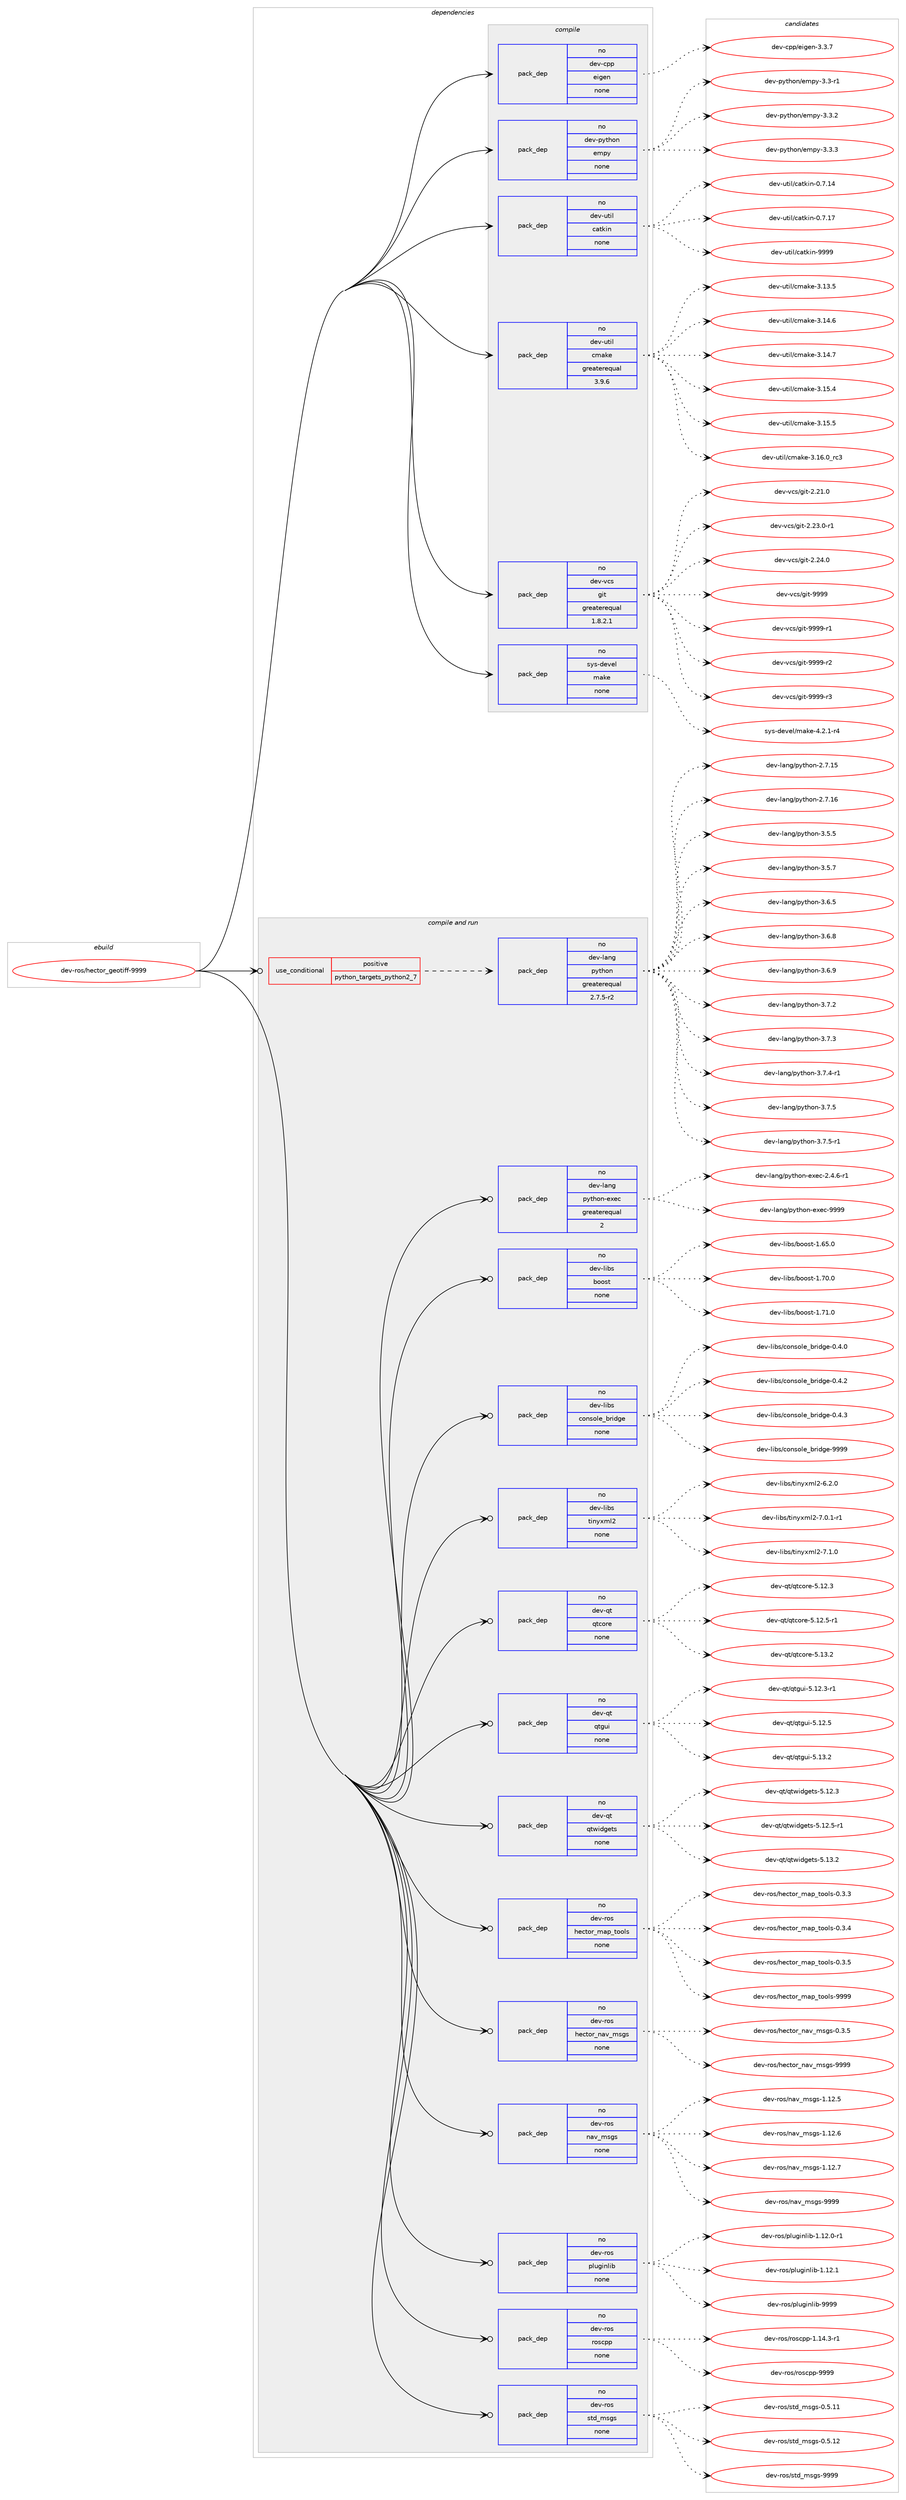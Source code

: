 digraph prolog {

# *************
# Graph options
# *************

newrank=true;
concentrate=true;
compound=true;
graph [rankdir=LR,fontname=Helvetica,fontsize=10,ranksep=1.5];#, ranksep=2.5, nodesep=0.2];
edge  [arrowhead=vee];
node  [fontname=Helvetica,fontsize=10];

# **********
# The ebuild
# **********

subgraph cluster_leftcol {
color=gray;
rank=same;
label=<<i>ebuild</i>>;
id [label="dev-ros/hector_geotiff-9999", color=red, width=4, href="../dev-ros/hector_geotiff-9999.svg"];
}

# ****************
# The dependencies
# ****************

subgraph cluster_midcol {
color=gray;
label=<<i>dependencies</i>>;
subgraph cluster_compile {
fillcolor="#eeeeee";
style=filled;
label=<<i>compile</i>>;
subgraph pack488175 {
dependency653527 [label=<<TABLE BORDER="0" CELLBORDER="1" CELLSPACING="0" CELLPADDING="4" WIDTH="220"><TR><TD ROWSPAN="6" CELLPADDING="30">pack_dep</TD></TR><TR><TD WIDTH="110">no</TD></TR><TR><TD>dev-cpp</TD></TR><TR><TD>eigen</TD></TR><TR><TD>none</TD></TR><TR><TD></TD></TR></TABLE>>, shape=none, color=blue];
}
id:e -> dependency653527:w [weight=20,style="solid",arrowhead="vee"];
subgraph pack488176 {
dependency653528 [label=<<TABLE BORDER="0" CELLBORDER="1" CELLSPACING="0" CELLPADDING="4" WIDTH="220"><TR><TD ROWSPAN="6" CELLPADDING="30">pack_dep</TD></TR><TR><TD WIDTH="110">no</TD></TR><TR><TD>dev-python</TD></TR><TR><TD>empy</TD></TR><TR><TD>none</TD></TR><TR><TD></TD></TR></TABLE>>, shape=none, color=blue];
}
id:e -> dependency653528:w [weight=20,style="solid",arrowhead="vee"];
subgraph pack488177 {
dependency653529 [label=<<TABLE BORDER="0" CELLBORDER="1" CELLSPACING="0" CELLPADDING="4" WIDTH="220"><TR><TD ROWSPAN="6" CELLPADDING="30">pack_dep</TD></TR><TR><TD WIDTH="110">no</TD></TR><TR><TD>dev-util</TD></TR><TR><TD>catkin</TD></TR><TR><TD>none</TD></TR><TR><TD></TD></TR></TABLE>>, shape=none, color=blue];
}
id:e -> dependency653529:w [weight=20,style="solid",arrowhead="vee"];
subgraph pack488178 {
dependency653530 [label=<<TABLE BORDER="0" CELLBORDER="1" CELLSPACING="0" CELLPADDING="4" WIDTH="220"><TR><TD ROWSPAN="6" CELLPADDING="30">pack_dep</TD></TR><TR><TD WIDTH="110">no</TD></TR><TR><TD>dev-util</TD></TR><TR><TD>cmake</TD></TR><TR><TD>greaterequal</TD></TR><TR><TD>3.9.6</TD></TR></TABLE>>, shape=none, color=blue];
}
id:e -> dependency653530:w [weight=20,style="solid",arrowhead="vee"];
subgraph pack488179 {
dependency653531 [label=<<TABLE BORDER="0" CELLBORDER="1" CELLSPACING="0" CELLPADDING="4" WIDTH="220"><TR><TD ROWSPAN="6" CELLPADDING="30">pack_dep</TD></TR><TR><TD WIDTH="110">no</TD></TR><TR><TD>dev-vcs</TD></TR><TR><TD>git</TD></TR><TR><TD>greaterequal</TD></TR><TR><TD>1.8.2.1</TD></TR></TABLE>>, shape=none, color=blue];
}
id:e -> dependency653531:w [weight=20,style="solid",arrowhead="vee"];
subgraph pack488180 {
dependency653532 [label=<<TABLE BORDER="0" CELLBORDER="1" CELLSPACING="0" CELLPADDING="4" WIDTH="220"><TR><TD ROWSPAN="6" CELLPADDING="30">pack_dep</TD></TR><TR><TD WIDTH="110">no</TD></TR><TR><TD>sys-devel</TD></TR><TR><TD>make</TD></TR><TR><TD>none</TD></TR><TR><TD></TD></TR></TABLE>>, shape=none, color=blue];
}
id:e -> dependency653532:w [weight=20,style="solid",arrowhead="vee"];
}
subgraph cluster_compileandrun {
fillcolor="#eeeeee";
style=filled;
label=<<i>compile and run</i>>;
subgraph cond153446 {
dependency653533 [label=<<TABLE BORDER="0" CELLBORDER="1" CELLSPACING="0" CELLPADDING="4"><TR><TD ROWSPAN="3" CELLPADDING="10">use_conditional</TD></TR><TR><TD>positive</TD></TR><TR><TD>python_targets_python2_7</TD></TR></TABLE>>, shape=none, color=red];
subgraph pack488181 {
dependency653534 [label=<<TABLE BORDER="0" CELLBORDER="1" CELLSPACING="0" CELLPADDING="4" WIDTH="220"><TR><TD ROWSPAN="6" CELLPADDING="30">pack_dep</TD></TR><TR><TD WIDTH="110">no</TD></TR><TR><TD>dev-lang</TD></TR><TR><TD>python</TD></TR><TR><TD>greaterequal</TD></TR><TR><TD>2.7.5-r2</TD></TR></TABLE>>, shape=none, color=blue];
}
dependency653533:e -> dependency653534:w [weight=20,style="dashed",arrowhead="vee"];
}
id:e -> dependency653533:w [weight=20,style="solid",arrowhead="odotvee"];
subgraph pack488182 {
dependency653535 [label=<<TABLE BORDER="0" CELLBORDER="1" CELLSPACING="0" CELLPADDING="4" WIDTH="220"><TR><TD ROWSPAN="6" CELLPADDING="30">pack_dep</TD></TR><TR><TD WIDTH="110">no</TD></TR><TR><TD>dev-lang</TD></TR><TR><TD>python-exec</TD></TR><TR><TD>greaterequal</TD></TR><TR><TD>2</TD></TR></TABLE>>, shape=none, color=blue];
}
id:e -> dependency653535:w [weight=20,style="solid",arrowhead="odotvee"];
subgraph pack488183 {
dependency653536 [label=<<TABLE BORDER="0" CELLBORDER="1" CELLSPACING="0" CELLPADDING="4" WIDTH="220"><TR><TD ROWSPAN="6" CELLPADDING="30">pack_dep</TD></TR><TR><TD WIDTH="110">no</TD></TR><TR><TD>dev-libs</TD></TR><TR><TD>boost</TD></TR><TR><TD>none</TD></TR><TR><TD></TD></TR></TABLE>>, shape=none, color=blue];
}
id:e -> dependency653536:w [weight=20,style="solid",arrowhead="odotvee"];
subgraph pack488184 {
dependency653537 [label=<<TABLE BORDER="0" CELLBORDER="1" CELLSPACING="0" CELLPADDING="4" WIDTH="220"><TR><TD ROWSPAN="6" CELLPADDING="30">pack_dep</TD></TR><TR><TD WIDTH="110">no</TD></TR><TR><TD>dev-libs</TD></TR><TR><TD>console_bridge</TD></TR><TR><TD>none</TD></TR><TR><TD></TD></TR></TABLE>>, shape=none, color=blue];
}
id:e -> dependency653537:w [weight=20,style="solid",arrowhead="odotvee"];
subgraph pack488185 {
dependency653538 [label=<<TABLE BORDER="0" CELLBORDER="1" CELLSPACING="0" CELLPADDING="4" WIDTH="220"><TR><TD ROWSPAN="6" CELLPADDING="30">pack_dep</TD></TR><TR><TD WIDTH="110">no</TD></TR><TR><TD>dev-libs</TD></TR><TR><TD>tinyxml2</TD></TR><TR><TD>none</TD></TR><TR><TD></TD></TR></TABLE>>, shape=none, color=blue];
}
id:e -> dependency653538:w [weight=20,style="solid",arrowhead="odotvee"];
subgraph pack488186 {
dependency653539 [label=<<TABLE BORDER="0" CELLBORDER="1" CELLSPACING="0" CELLPADDING="4" WIDTH="220"><TR><TD ROWSPAN="6" CELLPADDING="30">pack_dep</TD></TR><TR><TD WIDTH="110">no</TD></TR><TR><TD>dev-qt</TD></TR><TR><TD>qtcore</TD></TR><TR><TD>none</TD></TR><TR><TD></TD></TR></TABLE>>, shape=none, color=blue];
}
id:e -> dependency653539:w [weight=20,style="solid",arrowhead="odotvee"];
subgraph pack488187 {
dependency653540 [label=<<TABLE BORDER="0" CELLBORDER="1" CELLSPACING="0" CELLPADDING="4" WIDTH="220"><TR><TD ROWSPAN="6" CELLPADDING="30">pack_dep</TD></TR><TR><TD WIDTH="110">no</TD></TR><TR><TD>dev-qt</TD></TR><TR><TD>qtgui</TD></TR><TR><TD>none</TD></TR><TR><TD></TD></TR></TABLE>>, shape=none, color=blue];
}
id:e -> dependency653540:w [weight=20,style="solid",arrowhead="odotvee"];
subgraph pack488188 {
dependency653541 [label=<<TABLE BORDER="0" CELLBORDER="1" CELLSPACING="0" CELLPADDING="4" WIDTH="220"><TR><TD ROWSPAN="6" CELLPADDING="30">pack_dep</TD></TR><TR><TD WIDTH="110">no</TD></TR><TR><TD>dev-qt</TD></TR><TR><TD>qtwidgets</TD></TR><TR><TD>none</TD></TR><TR><TD></TD></TR></TABLE>>, shape=none, color=blue];
}
id:e -> dependency653541:w [weight=20,style="solid",arrowhead="odotvee"];
subgraph pack488189 {
dependency653542 [label=<<TABLE BORDER="0" CELLBORDER="1" CELLSPACING="0" CELLPADDING="4" WIDTH="220"><TR><TD ROWSPAN="6" CELLPADDING="30">pack_dep</TD></TR><TR><TD WIDTH="110">no</TD></TR><TR><TD>dev-ros</TD></TR><TR><TD>hector_map_tools</TD></TR><TR><TD>none</TD></TR><TR><TD></TD></TR></TABLE>>, shape=none, color=blue];
}
id:e -> dependency653542:w [weight=20,style="solid",arrowhead="odotvee"];
subgraph pack488190 {
dependency653543 [label=<<TABLE BORDER="0" CELLBORDER="1" CELLSPACING="0" CELLPADDING="4" WIDTH="220"><TR><TD ROWSPAN="6" CELLPADDING="30">pack_dep</TD></TR><TR><TD WIDTH="110">no</TD></TR><TR><TD>dev-ros</TD></TR><TR><TD>hector_nav_msgs</TD></TR><TR><TD>none</TD></TR><TR><TD></TD></TR></TABLE>>, shape=none, color=blue];
}
id:e -> dependency653543:w [weight=20,style="solid",arrowhead="odotvee"];
subgraph pack488191 {
dependency653544 [label=<<TABLE BORDER="0" CELLBORDER="1" CELLSPACING="0" CELLPADDING="4" WIDTH="220"><TR><TD ROWSPAN="6" CELLPADDING="30">pack_dep</TD></TR><TR><TD WIDTH="110">no</TD></TR><TR><TD>dev-ros</TD></TR><TR><TD>nav_msgs</TD></TR><TR><TD>none</TD></TR><TR><TD></TD></TR></TABLE>>, shape=none, color=blue];
}
id:e -> dependency653544:w [weight=20,style="solid",arrowhead="odotvee"];
subgraph pack488192 {
dependency653545 [label=<<TABLE BORDER="0" CELLBORDER="1" CELLSPACING="0" CELLPADDING="4" WIDTH="220"><TR><TD ROWSPAN="6" CELLPADDING="30">pack_dep</TD></TR><TR><TD WIDTH="110">no</TD></TR><TR><TD>dev-ros</TD></TR><TR><TD>pluginlib</TD></TR><TR><TD>none</TD></TR><TR><TD></TD></TR></TABLE>>, shape=none, color=blue];
}
id:e -> dependency653545:w [weight=20,style="solid",arrowhead="odotvee"];
subgraph pack488193 {
dependency653546 [label=<<TABLE BORDER="0" CELLBORDER="1" CELLSPACING="0" CELLPADDING="4" WIDTH="220"><TR><TD ROWSPAN="6" CELLPADDING="30">pack_dep</TD></TR><TR><TD WIDTH="110">no</TD></TR><TR><TD>dev-ros</TD></TR><TR><TD>roscpp</TD></TR><TR><TD>none</TD></TR><TR><TD></TD></TR></TABLE>>, shape=none, color=blue];
}
id:e -> dependency653546:w [weight=20,style="solid",arrowhead="odotvee"];
subgraph pack488194 {
dependency653547 [label=<<TABLE BORDER="0" CELLBORDER="1" CELLSPACING="0" CELLPADDING="4" WIDTH="220"><TR><TD ROWSPAN="6" CELLPADDING="30">pack_dep</TD></TR><TR><TD WIDTH="110">no</TD></TR><TR><TD>dev-ros</TD></TR><TR><TD>std_msgs</TD></TR><TR><TD>none</TD></TR><TR><TD></TD></TR></TABLE>>, shape=none, color=blue];
}
id:e -> dependency653547:w [weight=20,style="solid",arrowhead="odotvee"];
}
subgraph cluster_run {
fillcolor="#eeeeee";
style=filled;
label=<<i>run</i>>;
}
}

# **************
# The candidates
# **************

subgraph cluster_choices {
rank=same;
color=gray;
label=<<i>candidates</i>>;

subgraph choice488175 {
color=black;
nodesep=1;
choice100101118459911211247101105103101110455146514655 [label="dev-cpp/eigen-3.3.7", color=red, width=4,href="../dev-cpp/eigen-3.3.7.svg"];
dependency653527:e -> choice100101118459911211247101105103101110455146514655:w [style=dotted,weight="100"];
}
subgraph choice488176 {
color=black;
nodesep=1;
choice1001011184511212111610411111047101109112121455146514511449 [label="dev-python/empy-3.3-r1", color=red, width=4,href="../dev-python/empy-3.3-r1.svg"];
choice1001011184511212111610411111047101109112121455146514650 [label="dev-python/empy-3.3.2", color=red, width=4,href="../dev-python/empy-3.3.2.svg"];
choice1001011184511212111610411111047101109112121455146514651 [label="dev-python/empy-3.3.3", color=red, width=4,href="../dev-python/empy-3.3.3.svg"];
dependency653528:e -> choice1001011184511212111610411111047101109112121455146514511449:w [style=dotted,weight="100"];
dependency653528:e -> choice1001011184511212111610411111047101109112121455146514650:w [style=dotted,weight="100"];
dependency653528:e -> choice1001011184511212111610411111047101109112121455146514651:w [style=dotted,weight="100"];
}
subgraph choice488177 {
color=black;
nodesep=1;
choice1001011184511711610510847999711610710511045484655464952 [label="dev-util/catkin-0.7.14", color=red, width=4,href="../dev-util/catkin-0.7.14.svg"];
choice1001011184511711610510847999711610710511045484655464955 [label="dev-util/catkin-0.7.17", color=red, width=4,href="../dev-util/catkin-0.7.17.svg"];
choice100101118451171161051084799971161071051104557575757 [label="dev-util/catkin-9999", color=red, width=4,href="../dev-util/catkin-9999.svg"];
dependency653529:e -> choice1001011184511711610510847999711610710511045484655464952:w [style=dotted,weight="100"];
dependency653529:e -> choice1001011184511711610510847999711610710511045484655464955:w [style=dotted,weight="100"];
dependency653529:e -> choice100101118451171161051084799971161071051104557575757:w [style=dotted,weight="100"];
}
subgraph choice488178 {
color=black;
nodesep=1;
choice1001011184511711610510847991099710710145514649514653 [label="dev-util/cmake-3.13.5", color=red, width=4,href="../dev-util/cmake-3.13.5.svg"];
choice1001011184511711610510847991099710710145514649524654 [label="dev-util/cmake-3.14.6", color=red, width=4,href="../dev-util/cmake-3.14.6.svg"];
choice1001011184511711610510847991099710710145514649524655 [label="dev-util/cmake-3.14.7", color=red, width=4,href="../dev-util/cmake-3.14.7.svg"];
choice1001011184511711610510847991099710710145514649534652 [label="dev-util/cmake-3.15.4", color=red, width=4,href="../dev-util/cmake-3.15.4.svg"];
choice1001011184511711610510847991099710710145514649534653 [label="dev-util/cmake-3.15.5", color=red, width=4,href="../dev-util/cmake-3.15.5.svg"];
choice1001011184511711610510847991099710710145514649544648951149951 [label="dev-util/cmake-3.16.0_rc3", color=red, width=4,href="../dev-util/cmake-3.16.0_rc3.svg"];
dependency653530:e -> choice1001011184511711610510847991099710710145514649514653:w [style=dotted,weight="100"];
dependency653530:e -> choice1001011184511711610510847991099710710145514649524654:w [style=dotted,weight="100"];
dependency653530:e -> choice1001011184511711610510847991099710710145514649524655:w [style=dotted,weight="100"];
dependency653530:e -> choice1001011184511711610510847991099710710145514649534652:w [style=dotted,weight="100"];
dependency653530:e -> choice1001011184511711610510847991099710710145514649534653:w [style=dotted,weight="100"];
dependency653530:e -> choice1001011184511711610510847991099710710145514649544648951149951:w [style=dotted,weight="100"];
}
subgraph choice488179 {
color=black;
nodesep=1;
choice10010111845118991154710310511645504650494648 [label="dev-vcs/git-2.21.0", color=red, width=4,href="../dev-vcs/git-2.21.0.svg"];
choice100101118451189911547103105116455046505146484511449 [label="dev-vcs/git-2.23.0-r1", color=red, width=4,href="../dev-vcs/git-2.23.0-r1.svg"];
choice10010111845118991154710310511645504650524648 [label="dev-vcs/git-2.24.0", color=red, width=4,href="../dev-vcs/git-2.24.0.svg"];
choice1001011184511899115471031051164557575757 [label="dev-vcs/git-9999", color=red, width=4,href="../dev-vcs/git-9999.svg"];
choice10010111845118991154710310511645575757574511449 [label="dev-vcs/git-9999-r1", color=red, width=4,href="../dev-vcs/git-9999-r1.svg"];
choice10010111845118991154710310511645575757574511450 [label="dev-vcs/git-9999-r2", color=red, width=4,href="../dev-vcs/git-9999-r2.svg"];
choice10010111845118991154710310511645575757574511451 [label="dev-vcs/git-9999-r3", color=red, width=4,href="../dev-vcs/git-9999-r3.svg"];
dependency653531:e -> choice10010111845118991154710310511645504650494648:w [style=dotted,weight="100"];
dependency653531:e -> choice100101118451189911547103105116455046505146484511449:w [style=dotted,weight="100"];
dependency653531:e -> choice10010111845118991154710310511645504650524648:w [style=dotted,weight="100"];
dependency653531:e -> choice1001011184511899115471031051164557575757:w [style=dotted,weight="100"];
dependency653531:e -> choice10010111845118991154710310511645575757574511449:w [style=dotted,weight="100"];
dependency653531:e -> choice10010111845118991154710310511645575757574511450:w [style=dotted,weight="100"];
dependency653531:e -> choice10010111845118991154710310511645575757574511451:w [style=dotted,weight="100"];
}
subgraph choice488180 {
color=black;
nodesep=1;
choice1151211154510010111810110847109971071014552465046494511452 [label="sys-devel/make-4.2.1-r4", color=red, width=4,href="../sys-devel/make-4.2.1-r4.svg"];
dependency653532:e -> choice1151211154510010111810110847109971071014552465046494511452:w [style=dotted,weight="100"];
}
subgraph choice488181 {
color=black;
nodesep=1;
choice10010111845108971101034711212111610411111045504655464953 [label="dev-lang/python-2.7.15", color=red, width=4,href="../dev-lang/python-2.7.15.svg"];
choice10010111845108971101034711212111610411111045504655464954 [label="dev-lang/python-2.7.16", color=red, width=4,href="../dev-lang/python-2.7.16.svg"];
choice100101118451089711010347112121116104111110455146534653 [label="dev-lang/python-3.5.5", color=red, width=4,href="../dev-lang/python-3.5.5.svg"];
choice100101118451089711010347112121116104111110455146534655 [label="dev-lang/python-3.5.7", color=red, width=4,href="../dev-lang/python-3.5.7.svg"];
choice100101118451089711010347112121116104111110455146544653 [label="dev-lang/python-3.6.5", color=red, width=4,href="../dev-lang/python-3.6.5.svg"];
choice100101118451089711010347112121116104111110455146544656 [label="dev-lang/python-3.6.8", color=red, width=4,href="../dev-lang/python-3.6.8.svg"];
choice100101118451089711010347112121116104111110455146544657 [label="dev-lang/python-3.6.9", color=red, width=4,href="../dev-lang/python-3.6.9.svg"];
choice100101118451089711010347112121116104111110455146554650 [label="dev-lang/python-3.7.2", color=red, width=4,href="../dev-lang/python-3.7.2.svg"];
choice100101118451089711010347112121116104111110455146554651 [label="dev-lang/python-3.7.3", color=red, width=4,href="../dev-lang/python-3.7.3.svg"];
choice1001011184510897110103471121211161041111104551465546524511449 [label="dev-lang/python-3.7.4-r1", color=red, width=4,href="../dev-lang/python-3.7.4-r1.svg"];
choice100101118451089711010347112121116104111110455146554653 [label="dev-lang/python-3.7.5", color=red, width=4,href="../dev-lang/python-3.7.5.svg"];
choice1001011184510897110103471121211161041111104551465546534511449 [label="dev-lang/python-3.7.5-r1", color=red, width=4,href="../dev-lang/python-3.7.5-r1.svg"];
dependency653534:e -> choice10010111845108971101034711212111610411111045504655464953:w [style=dotted,weight="100"];
dependency653534:e -> choice10010111845108971101034711212111610411111045504655464954:w [style=dotted,weight="100"];
dependency653534:e -> choice100101118451089711010347112121116104111110455146534653:w [style=dotted,weight="100"];
dependency653534:e -> choice100101118451089711010347112121116104111110455146534655:w [style=dotted,weight="100"];
dependency653534:e -> choice100101118451089711010347112121116104111110455146544653:w [style=dotted,weight="100"];
dependency653534:e -> choice100101118451089711010347112121116104111110455146544656:w [style=dotted,weight="100"];
dependency653534:e -> choice100101118451089711010347112121116104111110455146544657:w [style=dotted,weight="100"];
dependency653534:e -> choice100101118451089711010347112121116104111110455146554650:w [style=dotted,weight="100"];
dependency653534:e -> choice100101118451089711010347112121116104111110455146554651:w [style=dotted,weight="100"];
dependency653534:e -> choice1001011184510897110103471121211161041111104551465546524511449:w [style=dotted,weight="100"];
dependency653534:e -> choice100101118451089711010347112121116104111110455146554653:w [style=dotted,weight="100"];
dependency653534:e -> choice1001011184510897110103471121211161041111104551465546534511449:w [style=dotted,weight="100"];
}
subgraph choice488182 {
color=black;
nodesep=1;
choice10010111845108971101034711212111610411111045101120101994550465246544511449 [label="dev-lang/python-exec-2.4.6-r1", color=red, width=4,href="../dev-lang/python-exec-2.4.6-r1.svg"];
choice10010111845108971101034711212111610411111045101120101994557575757 [label="dev-lang/python-exec-9999", color=red, width=4,href="../dev-lang/python-exec-9999.svg"];
dependency653535:e -> choice10010111845108971101034711212111610411111045101120101994550465246544511449:w [style=dotted,weight="100"];
dependency653535:e -> choice10010111845108971101034711212111610411111045101120101994557575757:w [style=dotted,weight="100"];
}
subgraph choice488183 {
color=black;
nodesep=1;
choice1001011184510810598115479811111111511645494654534648 [label="dev-libs/boost-1.65.0", color=red, width=4,href="../dev-libs/boost-1.65.0.svg"];
choice1001011184510810598115479811111111511645494655484648 [label="dev-libs/boost-1.70.0", color=red, width=4,href="../dev-libs/boost-1.70.0.svg"];
choice1001011184510810598115479811111111511645494655494648 [label="dev-libs/boost-1.71.0", color=red, width=4,href="../dev-libs/boost-1.71.0.svg"];
dependency653536:e -> choice1001011184510810598115479811111111511645494654534648:w [style=dotted,weight="100"];
dependency653536:e -> choice1001011184510810598115479811111111511645494655484648:w [style=dotted,weight="100"];
dependency653536:e -> choice1001011184510810598115479811111111511645494655494648:w [style=dotted,weight="100"];
}
subgraph choice488184 {
color=black;
nodesep=1;
choice100101118451081059811547991111101151111081019598114105100103101454846524648 [label="dev-libs/console_bridge-0.4.0", color=red, width=4,href="../dev-libs/console_bridge-0.4.0.svg"];
choice100101118451081059811547991111101151111081019598114105100103101454846524650 [label="dev-libs/console_bridge-0.4.2", color=red, width=4,href="../dev-libs/console_bridge-0.4.2.svg"];
choice100101118451081059811547991111101151111081019598114105100103101454846524651 [label="dev-libs/console_bridge-0.4.3", color=red, width=4,href="../dev-libs/console_bridge-0.4.3.svg"];
choice1001011184510810598115479911111011511110810195981141051001031014557575757 [label="dev-libs/console_bridge-9999", color=red, width=4,href="../dev-libs/console_bridge-9999.svg"];
dependency653537:e -> choice100101118451081059811547991111101151111081019598114105100103101454846524648:w [style=dotted,weight="100"];
dependency653537:e -> choice100101118451081059811547991111101151111081019598114105100103101454846524650:w [style=dotted,weight="100"];
dependency653537:e -> choice100101118451081059811547991111101151111081019598114105100103101454846524651:w [style=dotted,weight="100"];
dependency653537:e -> choice1001011184510810598115479911111011511110810195981141051001031014557575757:w [style=dotted,weight="100"];
}
subgraph choice488185 {
color=black;
nodesep=1;
choice10010111845108105981154711610511012112010910850455446504648 [label="dev-libs/tinyxml2-6.2.0", color=red, width=4,href="../dev-libs/tinyxml2-6.2.0.svg"];
choice100101118451081059811547116105110121120109108504555464846494511449 [label="dev-libs/tinyxml2-7.0.1-r1", color=red, width=4,href="../dev-libs/tinyxml2-7.0.1-r1.svg"];
choice10010111845108105981154711610511012112010910850455546494648 [label="dev-libs/tinyxml2-7.1.0", color=red, width=4,href="../dev-libs/tinyxml2-7.1.0.svg"];
dependency653538:e -> choice10010111845108105981154711610511012112010910850455446504648:w [style=dotted,weight="100"];
dependency653538:e -> choice100101118451081059811547116105110121120109108504555464846494511449:w [style=dotted,weight="100"];
dependency653538:e -> choice10010111845108105981154711610511012112010910850455546494648:w [style=dotted,weight="100"];
}
subgraph choice488186 {
color=black;
nodesep=1;
choice10010111845113116471131169911111410145534649504651 [label="dev-qt/qtcore-5.12.3", color=red, width=4,href="../dev-qt/qtcore-5.12.3.svg"];
choice100101118451131164711311699111114101455346495046534511449 [label="dev-qt/qtcore-5.12.5-r1", color=red, width=4,href="../dev-qt/qtcore-5.12.5-r1.svg"];
choice10010111845113116471131169911111410145534649514650 [label="dev-qt/qtcore-5.13.2", color=red, width=4,href="../dev-qt/qtcore-5.13.2.svg"];
dependency653539:e -> choice10010111845113116471131169911111410145534649504651:w [style=dotted,weight="100"];
dependency653539:e -> choice100101118451131164711311699111114101455346495046534511449:w [style=dotted,weight="100"];
dependency653539:e -> choice10010111845113116471131169911111410145534649514650:w [style=dotted,weight="100"];
}
subgraph choice488187 {
color=black;
nodesep=1;
choice1001011184511311647113116103117105455346495046514511449 [label="dev-qt/qtgui-5.12.3-r1", color=red, width=4,href="../dev-qt/qtgui-5.12.3-r1.svg"];
choice100101118451131164711311610311710545534649504653 [label="dev-qt/qtgui-5.12.5", color=red, width=4,href="../dev-qt/qtgui-5.12.5.svg"];
choice100101118451131164711311610311710545534649514650 [label="dev-qt/qtgui-5.13.2", color=red, width=4,href="../dev-qt/qtgui-5.13.2.svg"];
dependency653540:e -> choice1001011184511311647113116103117105455346495046514511449:w [style=dotted,weight="100"];
dependency653540:e -> choice100101118451131164711311610311710545534649504653:w [style=dotted,weight="100"];
dependency653540:e -> choice100101118451131164711311610311710545534649514650:w [style=dotted,weight="100"];
}
subgraph choice488188 {
color=black;
nodesep=1;
choice100101118451131164711311611910510010310111611545534649504651 [label="dev-qt/qtwidgets-5.12.3", color=red, width=4,href="../dev-qt/qtwidgets-5.12.3.svg"];
choice1001011184511311647113116119105100103101116115455346495046534511449 [label="dev-qt/qtwidgets-5.12.5-r1", color=red, width=4,href="../dev-qt/qtwidgets-5.12.5-r1.svg"];
choice100101118451131164711311611910510010310111611545534649514650 [label="dev-qt/qtwidgets-5.13.2", color=red, width=4,href="../dev-qt/qtwidgets-5.13.2.svg"];
dependency653541:e -> choice100101118451131164711311611910510010310111611545534649504651:w [style=dotted,weight="100"];
dependency653541:e -> choice1001011184511311647113116119105100103101116115455346495046534511449:w [style=dotted,weight="100"];
dependency653541:e -> choice100101118451131164711311611910510010310111611545534649514650:w [style=dotted,weight="100"];
}
subgraph choice488189 {
color=black;
nodesep=1;
choice100101118451141111154710410199116111114951099711295116111111108115454846514651 [label="dev-ros/hector_map_tools-0.3.3", color=red, width=4,href="../dev-ros/hector_map_tools-0.3.3.svg"];
choice100101118451141111154710410199116111114951099711295116111111108115454846514652 [label="dev-ros/hector_map_tools-0.3.4", color=red, width=4,href="../dev-ros/hector_map_tools-0.3.4.svg"];
choice100101118451141111154710410199116111114951099711295116111111108115454846514653 [label="dev-ros/hector_map_tools-0.3.5", color=red, width=4,href="../dev-ros/hector_map_tools-0.3.5.svg"];
choice1001011184511411111547104101991161111149510997112951161111111081154557575757 [label="dev-ros/hector_map_tools-9999", color=red, width=4,href="../dev-ros/hector_map_tools-9999.svg"];
dependency653542:e -> choice100101118451141111154710410199116111114951099711295116111111108115454846514651:w [style=dotted,weight="100"];
dependency653542:e -> choice100101118451141111154710410199116111114951099711295116111111108115454846514652:w [style=dotted,weight="100"];
dependency653542:e -> choice100101118451141111154710410199116111114951099711295116111111108115454846514653:w [style=dotted,weight="100"];
dependency653542:e -> choice1001011184511411111547104101991161111149510997112951161111111081154557575757:w [style=dotted,weight="100"];
}
subgraph choice488190 {
color=black;
nodesep=1;
choice100101118451141111154710410199116111114951109711895109115103115454846514653 [label="dev-ros/hector_nav_msgs-0.3.5", color=red, width=4,href="../dev-ros/hector_nav_msgs-0.3.5.svg"];
choice1001011184511411111547104101991161111149511097118951091151031154557575757 [label="dev-ros/hector_nav_msgs-9999", color=red, width=4,href="../dev-ros/hector_nav_msgs-9999.svg"];
dependency653543:e -> choice100101118451141111154710410199116111114951109711895109115103115454846514653:w [style=dotted,weight="100"];
dependency653543:e -> choice1001011184511411111547104101991161111149511097118951091151031154557575757:w [style=dotted,weight="100"];
}
subgraph choice488191 {
color=black;
nodesep=1;
choice1001011184511411111547110971189510911510311545494649504653 [label="dev-ros/nav_msgs-1.12.5", color=red, width=4,href="../dev-ros/nav_msgs-1.12.5.svg"];
choice1001011184511411111547110971189510911510311545494649504654 [label="dev-ros/nav_msgs-1.12.6", color=red, width=4,href="../dev-ros/nav_msgs-1.12.6.svg"];
choice1001011184511411111547110971189510911510311545494649504655 [label="dev-ros/nav_msgs-1.12.7", color=red, width=4,href="../dev-ros/nav_msgs-1.12.7.svg"];
choice100101118451141111154711097118951091151031154557575757 [label="dev-ros/nav_msgs-9999", color=red, width=4,href="../dev-ros/nav_msgs-9999.svg"];
dependency653544:e -> choice1001011184511411111547110971189510911510311545494649504653:w [style=dotted,weight="100"];
dependency653544:e -> choice1001011184511411111547110971189510911510311545494649504654:w [style=dotted,weight="100"];
dependency653544:e -> choice1001011184511411111547110971189510911510311545494649504655:w [style=dotted,weight="100"];
dependency653544:e -> choice100101118451141111154711097118951091151031154557575757:w [style=dotted,weight="100"];
}
subgraph choice488192 {
color=black;
nodesep=1;
choice100101118451141111154711210811710310511010810598454946495046484511449 [label="dev-ros/pluginlib-1.12.0-r1", color=red, width=4,href="../dev-ros/pluginlib-1.12.0-r1.svg"];
choice10010111845114111115471121081171031051101081059845494649504649 [label="dev-ros/pluginlib-1.12.1", color=red, width=4,href="../dev-ros/pluginlib-1.12.1.svg"];
choice1001011184511411111547112108117103105110108105984557575757 [label="dev-ros/pluginlib-9999", color=red, width=4,href="../dev-ros/pluginlib-9999.svg"];
dependency653545:e -> choice100101118451141111154711210811710310511010810598454946495046484511449:w [style=dotted,weight="100"];
dependency653545:e -> choice10010111845114111115471121081171031051101081059845494649504649:w [style=dotted,weight="100"];
dependency653545:e -> choice1001011184511411111547112108117103105110108105984557575757:w [style=dotted,weight="100"];
}
subgraph choice488193 {
color=black;
nodesep=1;
choice100101118451141111154711411111599112112454946495246514511449 [label="dev-ros/roscpp-1.14.3-r1", color=red, width=4,href="../dev-ros/roscpp-1.14.3-r1.svg"];
choice1001011184511411111547114111115991121124557575757 [label="dev-ros/roscpp-9999", color=red, width=4,href="../dev-ros/roscpp-9999.svg"];
dependency653546:e -> choice100101118451141111154711411111599112112454946495246514511449:w [style=dotted,weight="100"];
dependency653546:e -> choice1001011184511411111547114111115991121124557575757:w [style=dotted,weight="100"];
}
subgraph choice488194 {
color=black;
nodesep=1;
choice10010111845114111115471151161009510911510311545484653464949 [label="dev-ros/std_msgs-0.5.11", color=red, width=4,href="../dev-ros/std_msgs-0.5.11.svg"];
choice10010111845114111115471151161009510911510311545484653464950 [label="dev-ros/std_msgs-0.5.12", color=red, width=4,href="../dev-ros/std_msgs-0.5.12.svg"];
choice1001011184511411111547115116100951091151031154557575757 [label="dev-ros/std_msgs-9999", color=red, width=4,href="../dev-ros/std_msgs-9999.svg"];
dependency653547:e -> choice10010111845114111115471151161009510911510311545484653464949:w [style=dotted,weight="100"];
dependency653547:e -> choice10010111845114111115471151161009510911510311545484653464950:w [style=dotted,weight="100"];
dependency653547:e -> choice1001011184511411111547115116100951091151031154557575757:w [style=dotted,weight="100"];
}
}

}
